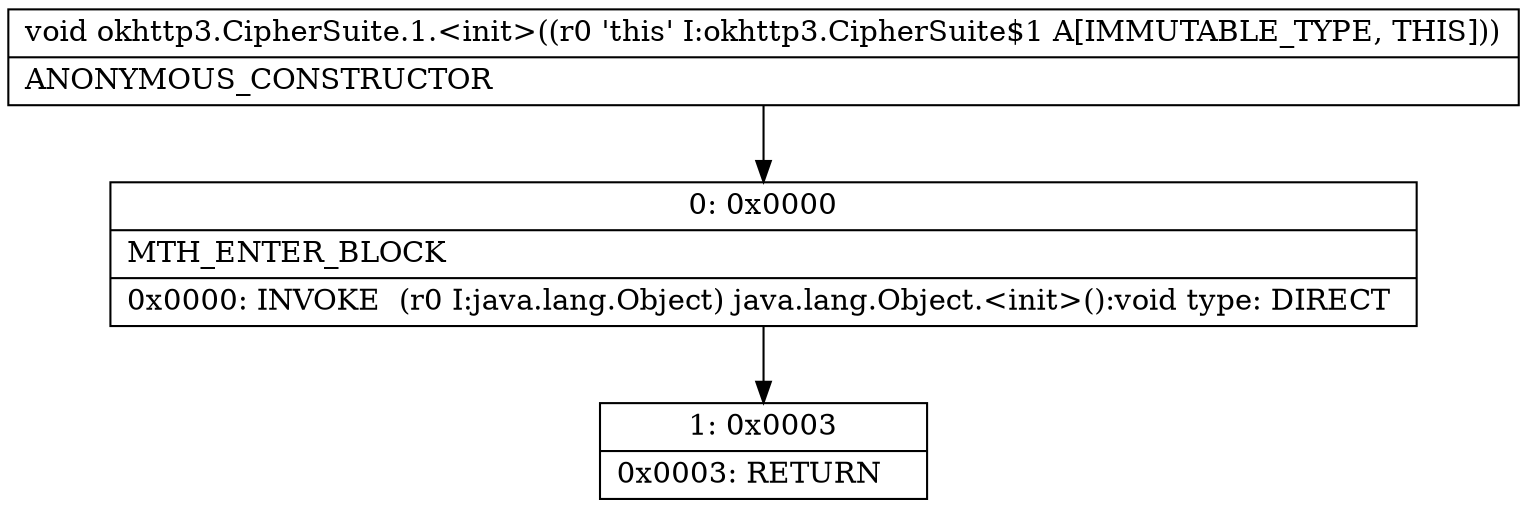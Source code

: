 digraph "CFG forokhttp3.CipherSuite.1.\<init\>()V" {
Node_0 [shape=record,label="{0\:\ 0x0000|MTH_ENTER_BLOCK\l|0x0000: INVOKE  (r0 I:java.lang.Object) java.lang.Object.\<init\>():void type: DIRECT \l}"];
Node_1 [shape=record,label="{1\:\ 0x0003|0x0003: RETURN   \l}"];
MethodNode[shape=record,label="{void okhttp3.CipherSuite.1.\<init\>((r0 'this' I:okhttp3.CipherSuite$1 A[IMMUTABLE_TYPE, THIS]))  | ANONYMOUS_CONSTRUCTOR\l}"];
MethodNode -> Node_0;
Node_0 -> Node_1;
}

